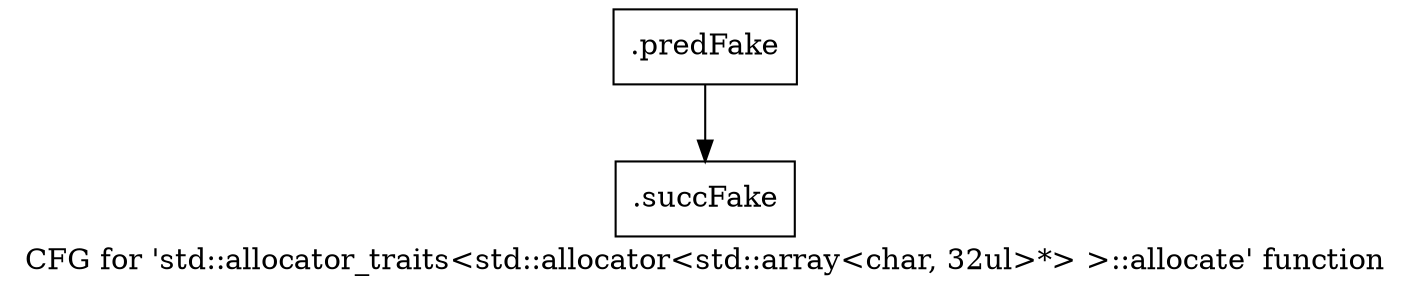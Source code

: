 digraph "CFG for 'std::allocator_traits\<std::allocator\<std::array\<char, 32ul\>*\> \>::allocate' function" {
	label="CFG for 'std::allocator_traits\<std::allocator\<std::array\<char, 32ul\>*\> \>::allocate' function";

	Node0x50f1860 [shape=record,filename="",linenumber="",label="{.predFake}"];
	Node0x50f1860 -> Node0x60969a0[ callList="" memoryops="" filename="/mnt/xilinx/Vitis_HLS/2021.2/tps/lnx64/gcc-6.2.0/lib/gcc/x86_64-pc-linux-gnu/6.2.0/../../../../include/c++/6.2.0/bits/alloc_traits.h" execusionnum="1"];
	Node0x60969a0 [shape=record,filename="/mnt/xilinx/Vitis_HLS/2021.2/tps/lnx64/gcc-6.2.0/lib/gcc/x86_64-pc-linux-gnu/6.2.0/../../../../include/c++/6.2.0/bits/alloc_traits.h",linenumber="416",label="{.succFake}"];
}
